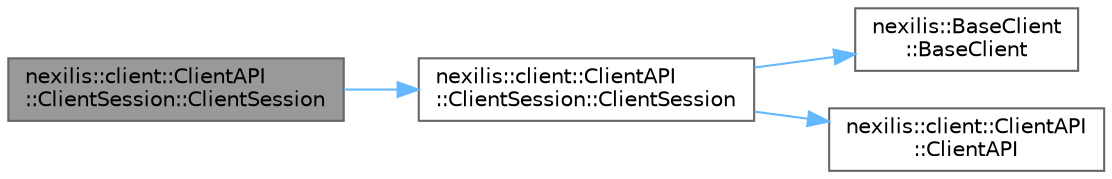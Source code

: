 digraph "nexilis::client::ClientAPI::ClientSession::ClientSession"
{
 // LATEX_PDF_SIZE
  bgcolor="transparent";
  edge [fontname=Helvetica,fontsize=10,labelfontname=Helvetica,labelfontsize=10];
  node [fontname=Helvetica,fontsize=10,shape=box,height=0.2,width=0.4];
  rankdir="LR";
  Node1 [id="Node000001",label="nexilis::client::ClientAPI\l::ClientSession::ClientSession",height=0.2,width=0.4,color="gray40", fillcolor="grey60", style="filled", fontcolor="black",tooltip="Deleted copy constructor."];
  Node1 -> Node2 [id="edge1_Node000001_Node000002",color="steelblue1",style="solid",tooltip=" "];
  Node2 [id="Node000002",label="nexilis::client::ClientAPI\l::ClientSession::ClientSession",height=0.2,width=0.4,color="grey40", fillcolor="white", style="filled",URL="$d6/dca/classnexilis_1_1client_1_1ClientAPI_1_1ClientSession.html#a77bf5e930028ab22d8972afd94682afa",tooltip="Constuctor."];
  Node2 -> Node3 [id="edge2_Node000002_Node000003",color="steelblue1",style="solid",tooltip=" "];
  Node3 [id="Node000003",label="nexilis::BaseClient\l::BaseClient",height=0.2,width=0.4,color="grey40", fillcolor="white", style="filled",URL="$dc/dcb/classnexilis_1_1BaseClient.html#a94a60e9babe94d304b7c61522c2c6fc9",tooltip="Constructor."];
  Node2 -> Node4 [id="edge3_Node000002_Node000004",color="steelblue1",style="solid",tooltip=" "];
  Node4 [id="Node000004",label="nexilis::client::ClientAPI\l::ClientAPI",height=0.2,width=0.4,color="grey40", fillcolor="white", style="filled",URL="$d5/da0/classnexilis_1_1client_1_1ClientAPI.html#ae6bfc17f7b25e18b7ead3b24051907f8",tooltip="Constructor."];
}
